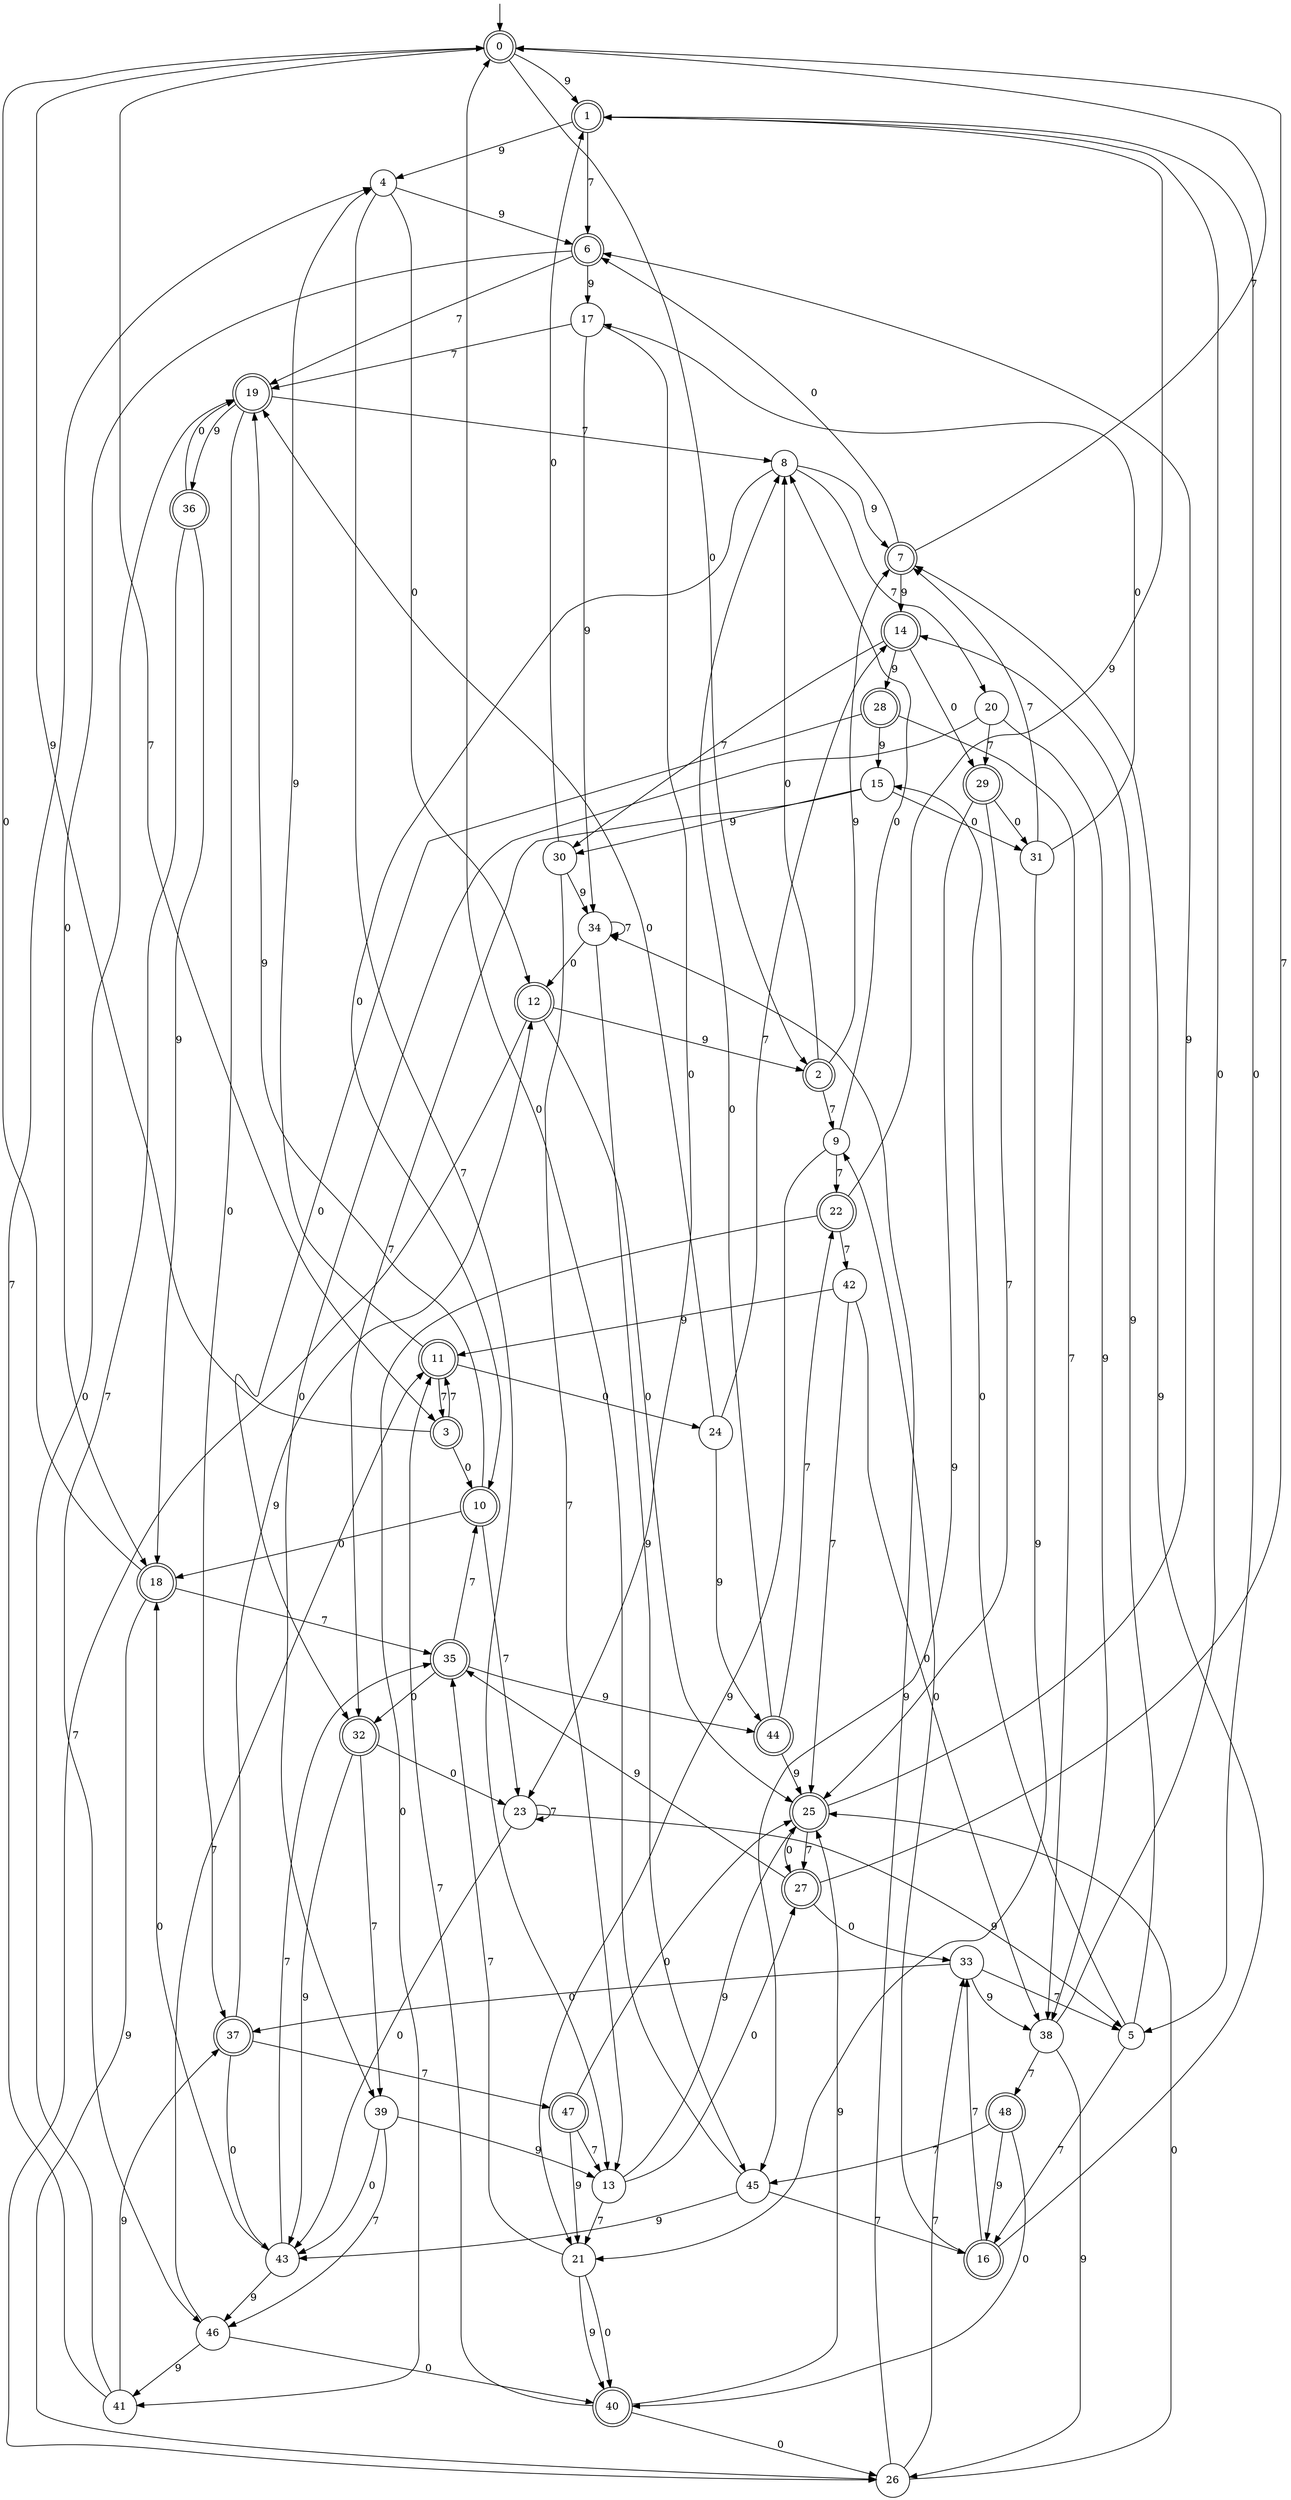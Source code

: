 digraph g {

	s0 [shape="doublecircle" label="0"];
	s1 [shape="doublecircle" label="1"];
	s2 [shape="doublecircle" label="2"];
	s3 [shape="doublecircle" label="3"];
	s4 [shape="circle" label="4"];
	s5 [shape="circle" label="5"];
	s6 [shape="doublecircle" label="6"];
	s7 [shape="doublecircle" label="7"];
	s8 [shape="circle" label="8"];
	s9 [shape="circle" label="9"];
	s10 [shape="doublecircle" label="10"];
	s11 [shape="doublecircle" label="11"];
	s12 [shape="doublecircle" label="12"];
	s13 [shape="circle" label="13"];
	s14 [shape="doublecircle" label="14"];
	s15 [shape="circle" label="15"];
	s16 [shape="doublecircle" label="16"];
	s17 [shape="circle" label="17"];
	s18 [shape="doublecircle" label="18"];
	s19 [shape="doublecircle" label="19"];
	s20 [shape="circle" label="20"];
	s21 [shape="circle" label="21"];
	s22 [shape="doublecircle" label="22"];
	s23 [shape="circle" label="23"];
	s24 [shape="circle" label="24"];
	s25 [shape="doublecircle" label="25"];
	s26 [shape="circle" label="26"];
	s27 [shape="doublecircle" label="27"];
	s28 [shape="doublecircle" label="28"];
	s29 [shape="doublecircle" label="29"];
	s30 [shape="circle" label="30"];
	s31 [shape="circle" label="31"];
	s32 [shape="doublecircle" label="32"];
	s33 [shape="circle" label="33"];
	s34 [shape="circle" label="34"];
	s35 [shape="doublecircle" label="35"];
	s36 [shape="doublecircle" label="36"];
	s37 [shape="doublecircle" label="37"];
	s38 [shape="circle" label="38"];
	s39 [shape="circle" label="39"];
	s40 [shape="doublecircle" label="40"];
	s41 [shape="circle" label="41"];
	s42 [shape="circle" label="42"];
	s43 [shape="circle" label="43"];
	s44 [shape="doublecircle" label="44"];
	s45 [shape="circle" label="45"];
	s46 [shape="circle" label="46"];
	s47 [shape="doublecircle" label="47"];
	s48 [shape="doublecircle" label="48"];
	s0 -> s1 [label="9"];
	s0 -> s2 [label="0"];
	s0 -> s3 [label="7"];
	s1 -> s4 [label="9"];
	s1 -> s5 [label="0"];
	s1 -> s6 [label="7"];
	s2 -> s7 [label="9"];
	s2 -> s8 [label="0"];
	s2 -> s9 [label="7"];
	s3 -> s0 [label="9"];
	s3 -> s10 [label="0"];
	s3 -> s11 [label="7"];
	s4 -> s6 [label="9"];
	s4 -> s12 [label="0"];
	s4 -> s13 [label="7"];
	s5 -> s14 [label="9"];
	s5 -> s15 [label="0"];
	s5 -> s16 [label="7"];
	s6 -> s17 [label="9"];
	s6 -> s18 [label="0"];
	s6 -> s19 [label="7"];
	s7 -> s14 [label="9"];
	s7 -> s6 [label="0"];
	s7 -> s0 [label="7"];
	s8 -> s7 [label="9"];
	s8 -> s10 [label="0"];
	s8 -> s20 [label="7"];
	s9 -> s21 [label="9"];
	s9 -> s8 [label="0"];
	s9 -> s22 [label="7"];
	s10 -> s19 [label="9"];
	s10 -> s18 [label="0"];
	s10 -> s23 [label="7"];
	s11 -> s4 [label="9"];
	s11 -> s24 [label="0"];
	s11 -> s3 [label="7"];
	s12 -> s2 [label="9"];
	s12 -> s25 [label="0"];
	s12 -> s26 [label="7"];
	s13 -> s25 [label="9"];
	s13 -> s27 [label="0"];
	s13 -> s21 [label="7"];
	s14 -> s28 [label="9"];
	s14 -> s29 [label="0"];
	s14 -> s30 [label="7"];
	s15 -> s30 [label="9"];
	s15 -> s31 [label="0"];
	s15 -> s32 [label="7"];
	s16 -> s7 [label="9"];
	s16 -> s9 [label="0"];
	s16 -> s33 [label="7"];
	s17 -> s34 [label="9"];
	s17 -> s23 [label="0"];
	s17 -> s19 [label="7"];
	s18 -> s26 [label="9"];
	s18 -> s0 [label="0"];
	s18 -> s35 [label="7"];
	s19 -> s36 [label="9"];
	s19 -> s37 [label="0"];
	s19 -> s8 [label="7"];
	s20 -> s38 [label="9"];
	s20 -> s39 [label="0"];
	s20 -> s29 [label="7"];
	s21 -> s40 [label="9"];
	s21 -> s40 [label="0"];
	s21 -> s35 [label="7"];
	s22 -> s1 [label="9"];
	s22 -> s41 [label="0"];
	s22 -> s42 [label="7"];
	s23 -> s5 [label="9"];
	s23 -> s43 [label="0"];
	s23 -> s23 [label="7"];
	s24 -> s44 [label="9"];
	s24 -> s19 [label="0"];
	s24 -> s14 [label="7"];
	s25 -> s6 [label="9"];
	s25 -> s27 [label="0"];
	s25 -> s27 [label="7"];
	s26 -> s34 [label="9"];
	s26 -> s25 [label="0"];
	s26 -> s33 [label="7"];
	s27 -> s35 [label="9"];
	s27 -> s33 [label="0"];
	s27 -> s0 [label="7"];
	s28 -> s15 [label="9"];
	s28 -> s32 [label="0"];
	s28 -> s38 [label="7"];
	s29 -> s45 [label="9"];
	s29 -> s31 [label="0"];
	s29 -> s25 [label="7"];
	s30 -> s34 [label="9"];
	s30 -> s1 [label="0"];
	s30 -> s13 [label="7"];
	s31 -> s21 [label="9"];
	s31 -> s17 [label="0"];
	s31 -> s7 [label="7"];
	s32 -> s43 [label="9"];
	s32 -> s23 [label="0"];
	s32 -> s39 [label="7"];
	s33 -> s38 [label="9"];
	s33 -> s37 [label="0"];
	s33 -> s5 [label="7"];
	s34 -> s45 [label="9"];
	s34 -> s12 [label="0"];
	s34 -> s34 [label="7"];
	s35 -> s44 [label="9"];
	s35 -> s32 [label="0"];
	s35 -> s10 [label="7"];
	s36 -> s18 [label="9"];
	s36 -> s19 [label="0"];
	s36 -> s46 [label="7"];
	s37 -> s12 [label="9"];
	s37 -> s43 [label="0"];
	s37 -> s47 [label="7"];
	s38 -> s26 [label="9"];
	s38 -> s1 [label="0"];
	s38 -> s48 [label="7"];
	s39 -> s13 [label="9"];
	s39 -> s43 [label="0"];
	s39 -> s46 [label="7"];
	s40 -> s25 [label="9"];
	s40 -> s26 [label="0"];
	s40 -> s11 [label="7"];
	s41 -> s37 [label="9"];
	s41 -> s19 [label="0"];
	s41 -> s4 [label="7"];
	s42 -> s11 [label="9"];
	s42 -> s38 [label="0"];
	s42 -> s25 [label="7"];
	s43 -> s46 [label="9"];
	s43 -> s18 [label="0"];
	s43 -> s35 [label="7"];
	s44 -> s25 [label="9"];
	s44 -> s8 [label="0"];
	s44 -> s22 [label="7"];
	s45 -> s43 [label="9"];
	s45 -> s0 [label="0"];
	s45 -> s16 [label="7"];
	s46 -> s41 [label="9"];
	s46 -> s40 [label="0"];
	s46 -> s11 [label="7"];
	s47 -> s21 [label="9"];
	s47 -> s25 [label="0"];
	s47 -> s13 [label="7"];
	s48 -> s16 [label="9"];
	s48 -> s40 [label="0"];
	s48 -> s45 [label="7"];

__start0 [label="" shape="none" width="0" height="0"];
__start0 -> s0;

}
